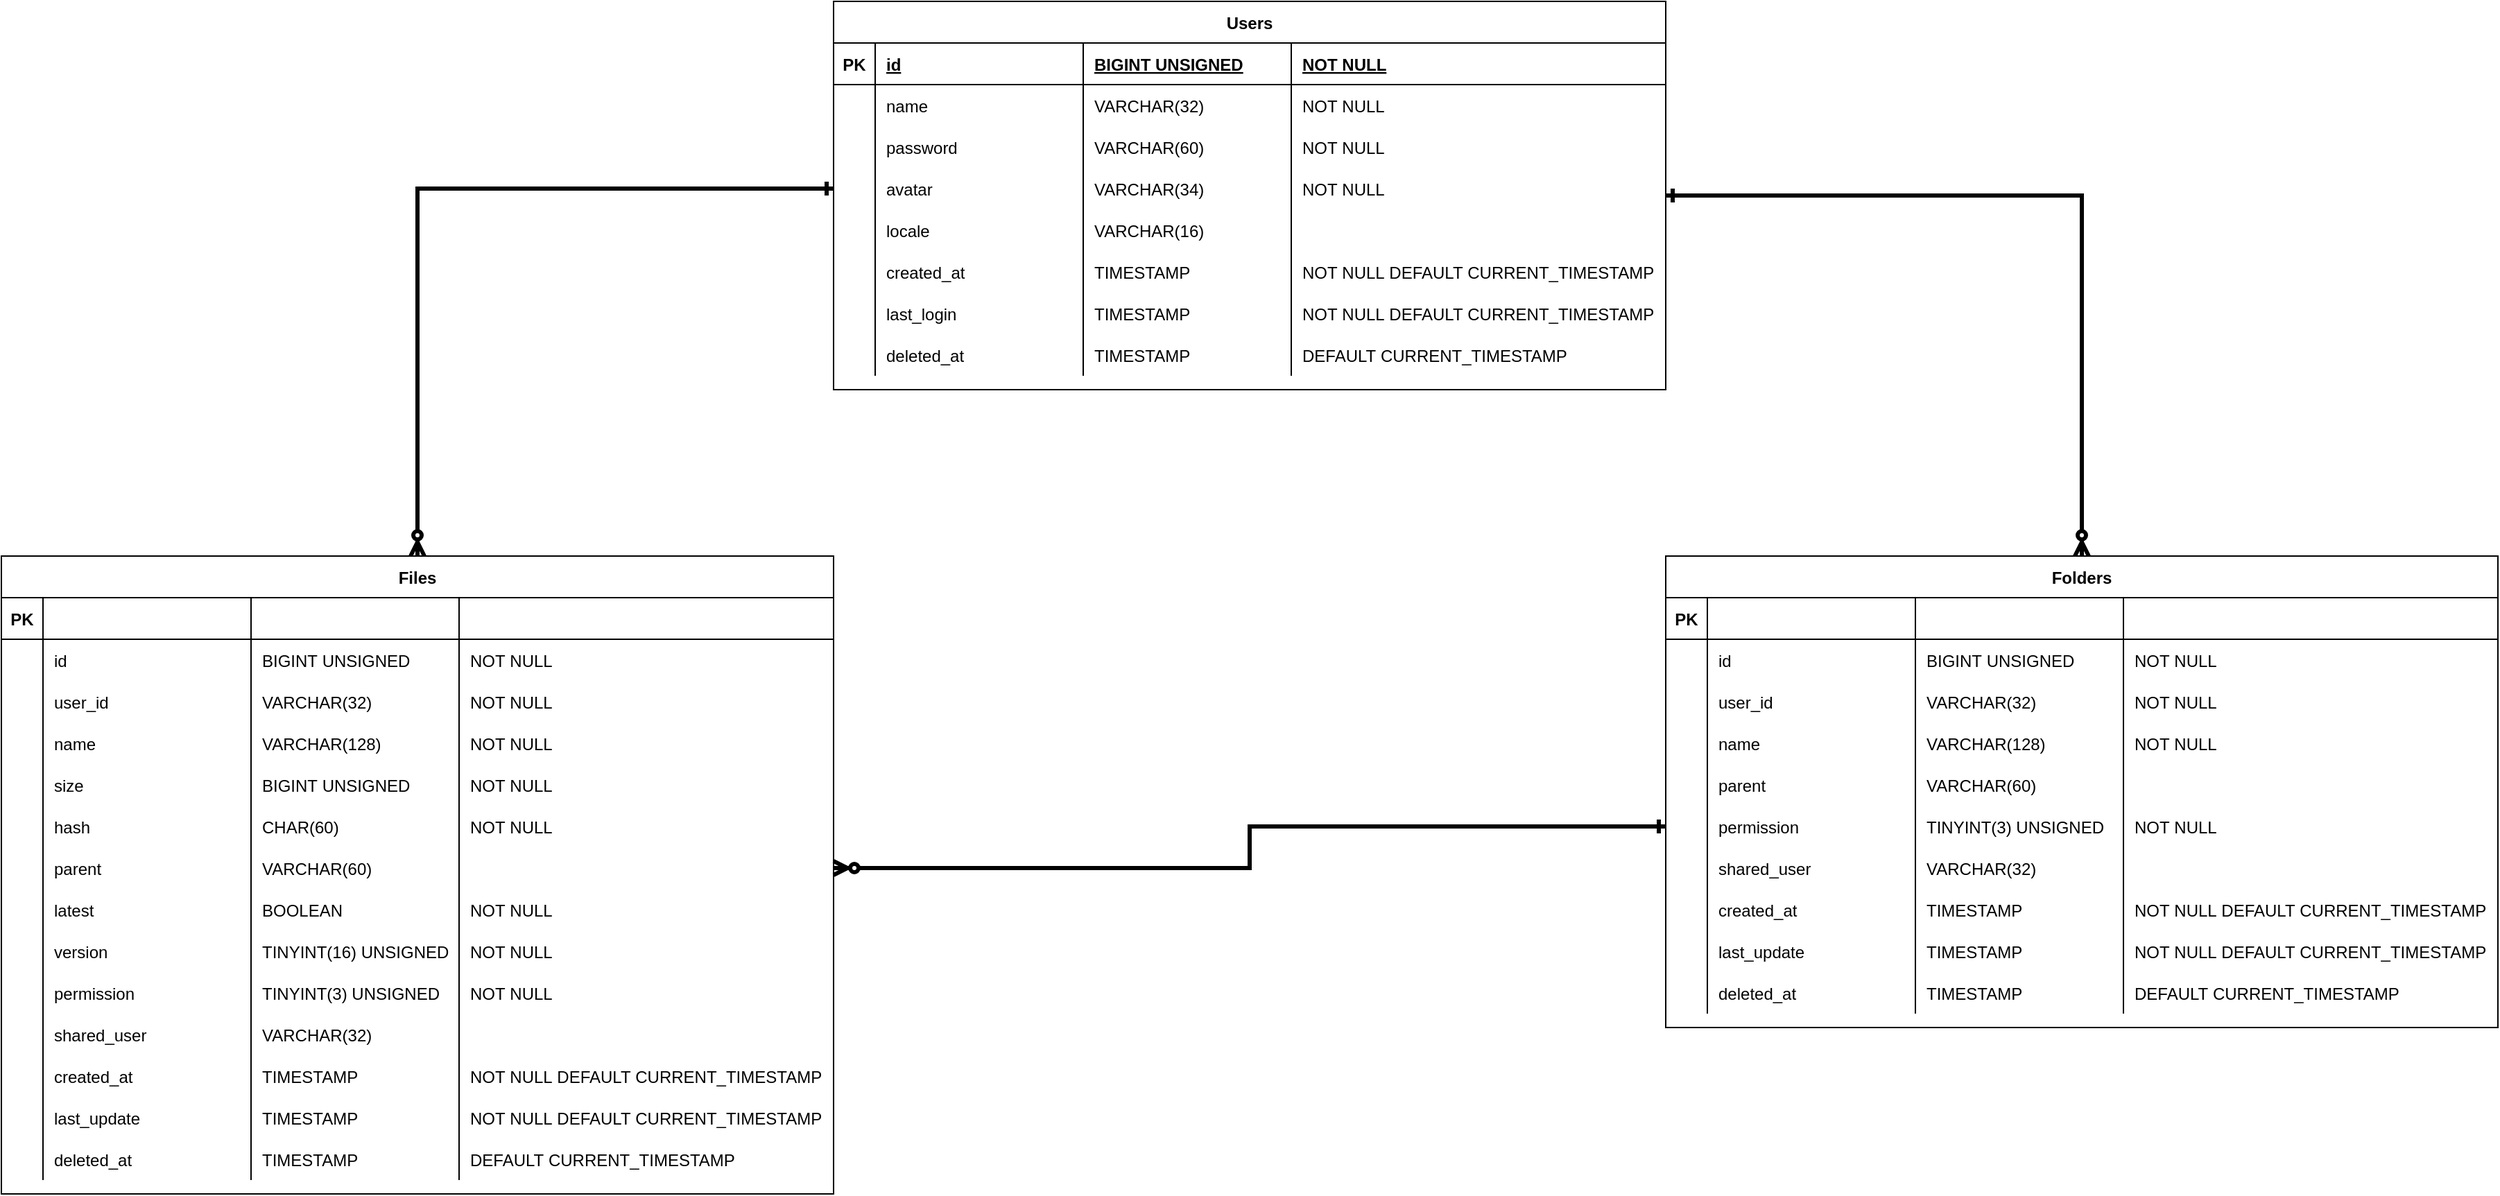 <mxfile version="13.6.5">
    <diagram id="AzdL6eUsGB3Z3KUZ4M4S" name="Page-1">
        <mxGraphModel dx="1118" dy="616" grid="1" gridSize="10" guides="1" tooltips="1" connect="1" arrows="1" fold="1" page="1" pageScale="1" pageWidth="827" pageHeight="1169" math="0" shadow="0">
            <root>
                <mxCell id="0"/>
                <mxCell id="1" parent="0"/>
                <mxCell id="KTphDEVA2wXVU4V09Sot-3" value="Users" style="shape=table;startSize=30;container=1;collapsible=1;childLayout=tableLayout;fixedRows=1;rowLines=0;fontStyle=1;align=center;resizeLast=1;" parent="1" vertex="1">
                    <mxGeometry x="680" y="77" width="600" height="280" as="geometry"/>
                </mxCell>
                <mxCell id="KTphDEVA2wXVU4V09Sot-4" value="" style="shape=partialRectangle;collapsible=0;dropTarget=0;pointerEvents=0;fillColor=none;top=0;left=0;bottom=1;right=0;points=[[0,0.5],[1,0.5]];portConstraint=eastwest;" parent="KTphDEVA2wXVU4V09Sot-3" vertex="1">
                    <mxGeometry y="30" width="600" height="30" as="geometry"/>
                </mxCell>
                <mxCell id="KTphDEVA2wXVU4V09Sot-5" value="PK" style="shape=partialRectangle;connectable=0;fillColor=none;top=0;left=0;bottom=0;right=0;fontStyle=1;overflow=hidden;" parent="KTphDEVA2wXVU4V09Sot-4" vertex="1">
                    <mxGeometry width="30" height="30" as="geometry"/>
                </mxCell>
                <mxCell id="KTphDEVA2wXVU4V09Sot-6" value="id" style="shape=partialRectangle;connectable=0;fillColor=none;top=0;left=0;bottom=0;right=0;align=left;spacingLeft=6;fontStyle=5;overflow=hidden;" parent="KTphDEVA2wXVU4V09Sot-4" vertex="1">
                    <mxGeometry x="30" width="150" height="30" as="geometry"/>
                </mxCell>
                <mxCell id="KTphDEVA2wXVU4V09Sot-43" value="BIGINT UNSIGNED" style="shape=partialRectangle;connectable=0;fillColor=none;top=0;left=0;bottom=0;right=0;align=left;spacingLeft=6;fontStyle=5;overflow=hidden;" parent="KTphDEVA2wXVU4V09Sot-4" vertex="1">
                    <mxGeometry x="180" width="150" height="30" as="geometry"/>
                </mxCell>
                <mxCell id="KTphDEVA2wXVU4V09Sot-60" value="NOT NULL" style="shape=partialRectangle;connectable=0;fillColor=none;top=0;left=0;bottom=0;right=0;align=left;spacingLeft=6;fontStyle=5;overflow=hidden;" parent="KTphDEVA2wXVU4V09Sot-4" vertex="1">
                    <mxGeometry x="330" width="270" height="30" as="geometry"/>
                </mxCell>
                <mxCell id="KTphDEVA2wXVU4V09Sot-7" value="" style="shape=partialRectangle;collapsible=0;dropTarget=0;pointerEvents=0;fillColor=none;top=0;left=0;bottom=0;right=0;points=[[0,0.5],[1,0.5]];portConstraint=eastwest;" parent="KTphDEVA2wXVU4V09Sot-3" vertex="1">
                    <mxGeometry y="60" width="600" height="30" as="geometry"/>
                </mxCell>
                <mxCell id="KTphDEVA2wXVU4V09Sot-8" value="" style="shape=partialRectangle;connectable=0;fillColor=none;top=0;left=0;bottom=0;right=0;editable=1;overflow=hidden;" parent="KTphDEVA2wXVU4V09Sot-7" vertex="1">
                    <mxGeometry width="30" height="30" as="geometry"/>
                </mxCell>
                <mxCell id="KTphDEVA2wXVU4V09Sot-9" value="name" style="shape=partialRectangle;connectable=0;fillColor=none;top=0;left=0;bottom=0;right=0;align=left;spacingLeft=6;overflow=hidden;" parent="KTphDEVA2wXVU4V09Sot-7" vertex="1">
                    <mxGeometry x="30" width="150" height="30" as="geometry"/>
                </mxCell>
                <mxCell id="KTphDEVA2wXVU4V09Sot-44" value="VARCHAR(32)" style="shape=partialRectangle;connectable=0;fillColor=none;top=0;left=0;bottom=0;right=0;align=left;spacingLeft=6;overflow=hidden;" parent="KTphDEVA2wXVU4V09Sot-7" vertex="1">
                    <mxGeometry x="180" width="150" height="30" as="geometry"/>
                </mxCell>
                <mxCell id="KTphDEVA2wXVU4V09Sot-61" value="NOT NULL" style="shape=partialRectangle;connectable=0;fillColor=none;top=0;left=0;bottom=0;right=0;align=left;spacingLeft=6;overflow=hidden;" parent="KTphDEVA2wXVU4V09Sot-7" vertex="1">
                    <mxGeometry x="330" width="270" height="30" as="geometry"/>
                </mxCell>
                <mxCell id="KTphDEVA2wXVU4V09Sot-10" value="" style="shape=partialRectangle;collapsible=0;dropTarget=0;pointerEvents=0;fillColor=none;top=0;left=0;bottom=0;right=0;points=[[0,0.5],[1,0.5]];portConstraint=eastwest;" parent="KTphDEVA2wXVU4V09Sot-3" vertex="1">
                    <mxGeometry y="90" width="600" height="30" as="geometry"/>
                </mxCell>
                <mxCell id="KTphDEVA2wXVU4V09Sot-11" value="" style="shape=partialRectangle;connectable=0;fillColor=none;top=0;left=0;bottom=0;right=0;editable=1;overflow=hidden;" parent="KTphDEVA2wXVU4V09Sot-10" vertex="1">
                    <mxGeometry width="30" height="30" as="geometry"/>
                </mxCell>
                <mxCell id="KTphDEVA2wXVU4V09Sot-12" value="password" style="shape=partialRectangle;connectable=0;fillColor=none;top=0;left=0;bottom=0;right=0;align=left;spacingLeft=6;overflow=hidden;" parent="KTphDEVA2wXVU4V09Sot-10" vertex="1">
                    <mxGeometry x="30" width="150" height="30" as="geometry"/>
                </mxCell>
                <mxCell id="KTphDEVA2wXVU4V09Sot-45" value="VARCHAR(60)" style="shape=partialRectangle;connectable=0;fillColor=none;top=0;left=0;bottom=0;right=0;align=left;spacingLeft=6;overflow=hidden;" parent="KTphDEVA2wXVU4V09Sot-10" vertex="1">
                    <mxGeometry x="180" width="150" height="30" as="geometry"/>
                </mxCell>
                <mxCell id="KTphDEVA2wXVU4V09Sot-62" value="NOT NULL" style="shape=partialRectangle;connectable=0;fillColor=none;top=0;left=0;bottom=0;right=0;align=left;spacingLeft=6;overflow=hidden;" parent="KTphDEVA2wXVU4V09Sot-10" vertex="1">
                    <mxGeometry x="330" width="270" height="30" as="geometry"/>
                </mxCell>
                <mxCell id="KTphDEVA2wXVU4V09Sot-13" value="" style="shape=partialRectangle;collapsible=0;dropTarget=0;pointerEvents=0;fillColor=none;top=0;left=0;bottom=0;right=0;points=[[0,0.5],[1,0.5]];portConstraint=eastwest;" parent="KTphDEVA2wXVU4V09Sot-3" vertex="1">
                    <mxGeometry y="120" width="600" height="30" as="geometry"/>
                </mxCell>
                <mxCell id="KTphDEVA2wXVU4V09Sot-14" value="" style="shape=partialRectangle;connectable=0;fillColor=none;top=0;left=0;bottom=0;right=0;editable=1;overflow=hidden;" parent="KTphDEVA2wXVU4V09Sot-13" vertex="1">
                    <mxGeometry width="30" height="30" as="geometry"/>
                </mxCell>
                <mxCell id="KTphDEVA2wXVU4V09Sot-15" value="avatar" style="shape=partialRectangle;connectable=0;fillColor=none;top=0;left=0;bottom=0;right=0;align=left;spacingLeft=6;overflow=hidden;" parent="KTphDEVA2wXVU4V09Sot-13" vertex="1">
                    <mxGeometry x="30" width="150" height="30" as="geometry"/>
                </mxCell>
                <mxCell id="KTphDEVA2wXVU4V09Sot-46" value="VARCHAR(34)" style="shape=partialRectangle;connectable=0;fillColor=none;top=0;left=0;bottom=0;right=0;align=left;spacingLeft=6;overflow=hidden;" parent="KTphDEVA2wXVU4V09Sot-13" vertex="1">
                    <mxGeometry x="180" width="150" height="30" as="geometry"/>
                </mxCell>
                <mxCell id="KTphDEVA2wXVU4V09Sot-63" value="NOT NULL" style="shape=partialRectangle;connectable=0;fillColor=none;top=0;left=0;bottom=0;right=0;align=left;spacingLeft=6;overflow=hidden;" parent="KTphDEVA2wXVU4V09Sot-13" vertex="1">
                    <mxGeometry x="330" width="270" height="30" as="geometry"/>
                </mxCell>
                <mxCell id="KTphDEVA2wXVU4V09Sot-40" style="shape=partialRectangle;collapsible=0;dropTarget=0;pointerEvents=0;fillColor=none;top=0;left=0;bottom=0;right=0;points=[[0,0.5],[1,0.5]];portConstraint=eastwest;" parent="KTphDEVA2wXVU4V09Sot-3" vertex="1">
                    <mxGeometry y="150" width="600" height="30" as="geometry"/>
                </mxCell>
                <mxCell id="KTphDEVA2wXVU4V09Sot-41" style="shape=partialRectangle;connectable=0;fillColor=none;top=0;left=0;bottom=0;right=0;editable=1;overflow=hidden;" parent="KTphDEVA2wXVU4V09Sot-40" vertex="1">
                    <mxGeometry width="30" height="30" as="geometry"/>
                </mxCell>
                <mxCell id="KTphDEVA2wXVU4V09Sot-42" value="locale" style="shape=partialRectangle;connectable=0;fillColor=none;top=0;left=0;bottom=0;right=0;align=left;spacingLeft=6;overflow=hidden;" parent="KTphDEVA2wXVU4V09Sot-40" vertex="1">
                    <mxGeometry x="30" width="150" height="30" as="geometry"/>
                </mxCell>
                <mxCell id="KTphDEVA2wXVU4V09Sot-47" value="VARCHAR(16)" style="shape=partialRectangle;connectable=0;fillColor=none;top=0;left=0;bottom=0;right=0;align=left;spacingLeft=6;overflow=hidden;" parent="KTphDEVA2wXVU4V09Sot-40" vertex="1">
                    <mxGeometry x="180" width="150" height="30" as="geometry"/>
                </mxCell>
                <mxCell id="KTphDEVA2wXVU4V09Sot-64" value="" style="shape=partialRectangle;connectable=0;fillColor=none;top=0;left=0;bottom=0;right=0;align=left;spacingLeft=6;overflow=hidden;" parent="KTphDEVA2wXVU4V09Sot-40" vertex="1">
                    <mxGeometry x="330" width="270" height="30" as="geometry"/>
                </mxCell>
                <mxCell id="KTphDEVA2wXVU4V09Sot-48" style="shape=partialRectangle;collapsible=0;dropTarget=0;pointerEvents=0;fillColor=none;top=0;left=0;bottom=0;right=0;points=[[0,0.5],[1,0.5]];portConstraint=eastwest;" parent="KTphDEVA2wXVU4V09Sot-3" vertex="1">
                    <mxGeometry y="180" width="600" height="30" as="geometry"/>
                </mxCell>
                <mxCell id="KTphDEVA2wXVU4V09Sot-49" style="shape=partialRectangle;connectable=0;fillColor=none;top=0;left=0;bottom=0;right=0;editable=1;overflow=hidden;" parent="KTphDEVA2wXVU4V09Sot-48" vertex="1">
                    <mxGeometry width="30" height="30" as="geometry"/>
                </mxCell>
                <mxCell id="KTphDEVA2wXVU4V09Sot-50" value="created_at" style="shape=partialRectangle;connectable=0;fillColor=none;top=0;left=0;bottom=0;right=0;align=left;spacingLeft=6;overflow=hidden;" parent="KTphDEVA2wXVU4V09Sot-48" vertex="1">
                    <mxGeometry x="30" width="150" height="30" as="geometry"/>
                </mxCell>
                <mxCell id="KTphDEVA2wXVU4V09Sot-51" value="TIMESTAMP" style="shape=partialRectangle;connectable=0;fillColor=none;top=0;left=0;bottom=0;right=0;align=left;spacingLeft=6;overflow=hidden;" parent="KTphDEVA2wXVU4V09Sot-48" vertex="1">
                    <mxGeometry x="180" width="150" height="30" as="geometry"/>
                </mxCell>
                <mxCell id="KTphDEVA2wXVU4V09Sot-65" value="NOT NULL DEFAULT CURRENT_TIMESTAMP" style="shape=partialRectangle;connectable=0;fillColor=none;top=0;left=0;bottom=0;right=0;align=left;spacingLeft=6;overflow=hidden;" parent="KTphDEVA2wXVU4V09Sot-48" vertex="1">
                    <mxGeometry x="330" width="270" height="30" as="geometry"/>
                </mxCell>
                <mxCell id="KTphDEVA2wXVU4V09Sot-52" style="shape=partialRectangle;collapsible=0;dropTarget=0;pointerEvents=0;fillColor=none;top=0;left=0;bottom=0;right=0;points=[[0,0.5],[1,0.5]];portConstraint=eastwest;" parent="KTphDEVA2wXVU4V09Sot-3" vertex="1">
                    <mxGeometry y="210" width="600" height="30" as="geometry"/>
                </mxCell>
                <mxCell id="KTphDEVA2wXVU4V09Sot-53" style="shape=partialRectangle;connectable=0;fillColor=none;top=0;left=0;bottom=0;right=0;editable=1;overflow=hidden;" parent="KTphDEVA2wXVU4V09Sot-52" vertex="1">
                    <mxGeometry width="30" height="30" as="geometry"/>
                </mxCell>
                <mxCell id="KTphDEVA2wXVU4V09Sot-54" value="last_login" style="shape=partialRectangle;connectable=0;fillColor=none;top=0;left=0;bottom=0;right=0;align=left;spacingLeft=6;overflow=hidden;" parent="KTphDEVA2wXVU4V09Sot-52" vertex="1">
                    <mxGeometry x="30" width="150" height="30" as="geometry"/>
                </mxCell>
                <mxCell id="KTphDEVA2wXVU4V09Sot-55" value="TIMESTAMP" style="shape=partialRectangle;connectable=0;fillColor=none;top=0;left=0;bottom=0;right=0;align=left;spacingLeft=6;overflow=hidden;" parent="KTphDEVA2wXVU4V09Sot-52" vertex="1">
                    <mxGeometry x="180" width="150" height="30" as="geometry"/>
                </mxCell>
                <mxCell id="KTphDEVA2wXVU4V09Sot-66" value="NOT NULL DEFAULT CURRENT_TIMESTAMP" style="shape=partialRectangle;connectable=0;fillColor=none;top=0;left=0;bottom=0;right=0;align=left;spacingLeft=6;overflow=hidden;" parent="KTphDEVA2wXVU4V09Sot-52" vertex="1">
                    <mxGeometry x="330" width="270" height="30" as="geometry"/>
                </mxCell>
                <mxCell id="KTphDEVA2wXVU4V09Sot-56" style="shape=partialRectangle;collapsible=0;dropTarget=0;pointerEvents=0;fillColor=none;top=0;left=0;bottom=0;right=0;points=[[0,0.5],[1,0.5]];portConstraint=eastwest;" parent="KTphDEVA2wXVU4V09Sot-3" vertex="1">
                    <mxGeometry y="240" width="600" height="30" as="geometry"/>
                </mxCell>
                <mxCell id="KTphDEVA2wXVU4V09Sot-57" style="shape=partialRectangle;connectable=0;fillColor=none;top=0;left=0;bottom=0;right=0;editable=1;overflow=hidden;" parent="KTphDEVA2wXVU4V09Sot-56" vertex="1">
                    <mxGeometry width="30" height="30" as="geometry"/>
                </mxCell>
                <mxCell id="KTphDEVA2wXVU4V09Sot-58" value="deleted_at" style="shape=partialRectangle;connectable=0;fillColor=none;top=0;left=0;bottom=0;right=0;align=left;spacingLeft=6;overflow=hidden;" parent="KTphDEVA2wXVU4V09Sot-56" vertex="1">
                    <mxGeometry x="30" width="150" height="30" as="geometry"/>
                </mxCell>
                <mxCell id="KTphDEVA2wXVU4V09Sot-59" value="TIMESTAMP" style="shape=partialRectangle;connectable=0;fillColor=none;top=0;left=0;bottom=0;right=0;align=left;spacingLeft=6;overflow=hidden;" parent="KTphDEVA2wXVU4V09Sot-56" vertex="1">
                    <mxGeometry x="180" width="150" height="30" as="geometry"/>
                </mxCell>
                <mxCell id="KTphDEVA2wXVU4V09Sot-67" value="DEFAULT CURRENT_TIMESTAMP" style="shape=partialRectangle;connectable=0;fillColor=none;top=0;left=0;bottom=0;right=0;align=left;spacingLeft=6;overflow=hidden;" parent="KTphDEVA2wXVU4V09Sot-56" vertex="1">
                    <mxGeometry x="330" width="270" height="30" as="geometry"/>
                </mxCell>
                <mxCell id="KTphDEVA2wXVU4V09Sot-68" value="Files" style="shape=table;startSize=30;container=1;collapsible=1;childLayout=tableLayout;fixedRows=1;rowLines=0;fontStyle=1;align=center;resizeLast=1;" parent="1" vertex="1">
                    <mxGeometry x="80" y="477" width="600" height="460" as="geometry"/>
                </mxCell>
                <mxCell id="KTphDEVA2wXVU4V09Sot-69" value="" style="shape=partialRectangle;collapsible=0;dropTarget=0;pointerEvents=0;fillColor=none;top=0;left=0;bottom=1;right=0;points=[[0,0.5],[1,0.5]];portConstraint=eastwest;" parent="KTphDEVA2wXVU4V09Sot-68" vertex="1">
                    <mxGeometry y="30" width="600" height="30" as="geometry"/>
                </mxCell>
                <mxCell id="KTphDEVA2wXVU4V09Sot-70" value="PK" style="shape=partialRectangle;connectable=0;fillColor=none;top=0;left=0;bottom=0;right=0;fontStyle=1;overflow=hidden;" parent="KTphDEVA2wXVU4V09Sot-69" vertex="1">
                    <mxGeometry width="30" height="30" as="geometry"/>
                </mxCell>
                <mxCell id="KTphDEVA2wXVU4V09Sot-71" value="" style="shape=partialRectangle;connectable=0;fillColor=none;top=0;left=0;bottom=0;right=0;align=left;spacingLeft=6;fontStyle=5;overflow=hidden;" parent="KTphDEVA2wXVU4V09Sot-69" vertex="1">
                    <mxGeometry x="30" width="150" height="30" as="geometry"/>
                </mxCell>
                <mxCell id="KTphDEVA2wXVU4V09Sot-81" style="shape=partialRectangle;connectable=0;fillColor=none;top=0;left=0;bottom=0;right=0;align=left;spacingLeft=6;fontStyle=5;overflow=hidden;" parent="KTphDEVA2wXVU4V09Sot-69" vertex="1">
                    <mxGeometry x="180" width="150" height="30" as="geometry"/>
                </mxCell>
                <mxCell id="KTphDEVA2wXVU4V09Sot-85" style="shape=partialRectangle;connectable=0;fillColor=none;top=0;left=0;bottom=0;right=0;align=left;spacingLeft=6;fontStyle=5;overflow=hidden;" parent="KTphDEVA2wXVU4V09Sot-69" vertex="1">
                    <mxGeometry x="330" width="270" height="30" as="geometry"/>
                </mxCell>
                <mxCell id="KTphDEVA2wXVU4V09Sot-72" value="" style="shape=partialRectangle;collapsible=0;dropTarget=0;pointerEvents=0;fillColor=none;top=0;left=0;bottom=0;right=0;points=[[0,0.5],[1,0.5]];portConstraint=eastwest;" parent="KTphDEVA2wXVU4V09Sot-68" vertex="1">
                    <mxGeometry y="60" width="600" height="30" as="geometry"/>
                </mxCell>
                <mxCell id="KTphDEVA2wXVU4V09Sot-73" value="" style="shape=partialRectangle;connectable=0;fillColor=none;top=0;left=0;bottom=0;right=0;editable=1;overflow=hidden;" parent="KTphDEVA2wXVU4V09Sot-72" vertex="1">
                    <mxGeometry width="30" height="30" as="geometry"/>
                </mxCell>
                <mxCell id="KTphDEVA2wXVU4V09Sot-74" value="id" style="shape=partialRectangle;connectable=0;fillColor=none;top=0;left=0;bottom=0;right=0;align=left;spacingLeft=6;overflow=hidden;" parent="KTphDEVA2wXVU4V09Sot-72" vertex="1">
                    <mxGeometry x="30" width="150" height="30" as="geometry"/>
                </mxCell>
                <mxCell id="KTphDEVA2wXVU4V09Sot-82" value="BIGINT UNSIGNED" style="shape=partialRectangle;connectable=0;fillColor=none;top=0;left=0;bottom=0;right=0;align=left;spacingLeft=6;overflow=hidden;" parent="KTphDEVA2wXVU4V09Sot-72" vertex="1">
                    <mxGeometry x="180" width="150" height="30" as="geometry"/>
                </mxCell>
                <mxCell id="KTphDEVA2wXVU4V09Sot-86" value="NOT NULL" style="shape=partialRectangle;connectable=0;fillColor=none;top=0;left=0;bottom=0;right=0;align=left;spacingLeft=6;overflow=hidden;" parent="KTphDEVA2wXVU4V09Sot-72" vertex="1">
                    <mxGeometry x="330" width="270" height="30" as="geometry"/>
                </mxCell>
                <mxCell id="KTphDEVA2wXVU4V09Sot-75" value="" style="shape=partialRectangle;collapsible=0;dropTarget=0;pointerEvents=0;fillColor=none;top=0;left=0;bottom=0;right=0;points=[[0,0.5],[1,0.5]];portConstraint=eastwest;" parent="KTphDEVA2wXVU4V09Sot-68" vertex="1">
                    <mxGeometry y="90" width="600" height="30" as="geometry"/>
                </mxCell>
                <mxCell id="KTphDEVA2wXVU4V09Sot-76" value="" style="shape=partialRectangle;connectable=0;fillColor=none;top=0;left=0;bottom=0;right=0;editable=1;overflow=hidden;" parent="KTphDEVA2wXVU4V09Sot-75" vertex="1">
                    <mxGeometry width="30" height="30" as="geometry"/>
                </mxCell>
                <mxCell id="KTphDEVA2wXVU4V09Sot-77" value="user_id" style="shape=partialRectangle;connectable=0;fillColor=none;top=0;left=0;bottom=0;right=0;align=left;spacingLeft=6;overflow=hidden;" parent="KTphDEVA2wXVU4V09Sot-75" vertex="1">
                    <mxGeometry x="30" width="150" height="30" as="geometry"/>
                </mxCell>
                <mxCell id="KTphDEVA2wXVU4V09Sot-83" value="VARCHAR(32)" style="shape=partialRectangle;connectable=0;fillColor=none;top=0;left=0;bottom=0;right=0;align=left;spacingLeft=6;overflow=hidden;" parent="KTphDEVA2wXVU4V09Sot-75" vertex="1">
                    <mxGeometry x="180" width="150" height="30" as="geometry"/>
                </mxCell>
                <mxCell id="KTphDEVA2wXVU4V09Sot-87" value="NOT NULL" style="shape=partialRectangle;connectable=0;fillColor=none;top=0;left=0;bottom=0;right=0;align=left;spacingLeft=6;overflow=hidden;" parent="KTphDEVA2wXVU4V09Sot-75" vertex="1">
                    <mxGeometry x="330" width="270" height="30" as="geometry"/>
                </mxCell>
                <mxCell id="KTphDEVA2wXVU4V09Sot-78" value="" style="shape=partialRectangle;collapsible=0;dropTarget=0;pointerEvents=0;fillColor=none;top=0;left=0;bottom=0;right=0;points=[[0,0.5],[1,0.5]];portConstraint=eastwest;" parent="KTphDEVA2wXVU4V09Sot-68" vertex="1">
                    <mxGeometry y="120" width="600" height="30" as="geometry"/>
                </mxCell>
                <mxCell id="KTphDEVA2wXVU4V09Sot-79" value="" style="shape=partialRectangle;connectable=0;fillColor=none;top=0;left=0;bottom=0;right=0;editable=1;overflow=hidden;" parent="KTphDEVA2wXVU4V09Sot-78" vertex="1">
                    <mxGeometry width="30" height="30" as="geometry"/>
                </mxCell>
                <mxCell id="KTphDEVA2wXVU4V09Sot-80" value="name" style="shape=partialRectangle;connectable=0;fillColor=none;top=0;left=0;bottom=0;right=0;align=left;spacingLeft=6;overflow=hidden;" parent="KTphDEVA2wXVU4V09Sot-78" vertex="1">
                    <mxGeometry x="30" width="150" height="30" as="geometry"/>
                </mxCell>
                <mxCell id="KTphDEVA2wXVU4V09Sot-84" value="VARCHAR(128)" style="shape=partialRectangle;connectable=0;fillColor=none;top=0;left=0;bottom=0;right=0;align=left;spacingLeft=6;overflow=hidden;" parent="KTphDEVA2wXVU4V09Sot-78" vertex="1">
                    <mxGeometry x="180" width="150" height="30" as="geometry"/>
                </mxCell>
                <mxCell id="KTphDEVA2wXVU4V09Sot-88" value="NOT NULL" style="shape=partialRectangle;connectable=0;fillColor=none;top=0;left=0;bottom=0;right=0;align=left;spacingLeft=6;overflow=hidden;" parent="KTphDEVA2wXVU4V09Sot-78" vertex="1">
                    <mxGeometry x="330" width="270" height="30" as="geometry"/>
                </mxCell>
                <mxCell id="KTphDEVA2wXVU4V09Sot-99" style="shape=partialRectangle;collapsible=0;dropTarget=0;pointerEvents=0;fillColor=none;top=0;left=0;bottom=0;right=0;points=[[0,0.5],[1,0.5]];portConstraint=eastwest;" parent="KTphDEVA2wXVU4V09Sot-68" vertex="1">
                    <mxGeometry y="150" width="600" height="30" as="geometry"/>
                </mxCell>
                <mxCell id="KTphDEVA2wXVU4V09Sot-100" style="shape=partialRectangle;connectable=0;fillColor=none;top=0;left=0;bottom=0;right=0;editable=1;overflow=hidden;" parent="KTphDEVA2wXVU4V09Sot-99" vertex="1">
                    <mxGeometry width="30" height="30" as="geometry"/>
                </mxCell>
                <mxCell id="KTphDEVA2wXVU4V09Sot-101" value="size" style="shape=partialRectangle;connectable=0;fillColor=none;top=0;left=0;bottom=0;right=0;align=left;spacingLeft=6;overflow=hidden;" parent="KTphDEVA2wXVU4V09Sot-99" vertex="1">
                    <mxGeometry x="30" width="150" height="30" as="geometry"/>
                </mxCell>
                <mxCell id="KTphDEVA2wXVU4V09Sot-102" value="BIGINT UNSIGNED" style="shape=partialRectangle;connectable=0;fillColor=none;top=0;left=0;bottom=0;right=0;align=left;spacingLeft=6;overflow=hidden;" parent="KTphDEVA2wXVU4V09Sot-99" vertex="1">
                    <mxGeometry x="180" width="150" height="30" as="geometry"/>
                </mxCell>
                <mxCell id="KTphDEVA2wXVU4V09Sot-103" value="NOT NULL" style="shape=partialRectangle;connectable=0;fillColor=none;top=0;left=0;bottom=0;right=0;align=left;spacingLeft=6;overflow=hidden;" parent="KTphDEVA2wXVU4V09Sot-99" vertex="1">
                    <mxGeometry x="330" width="270" height="30" as="geometry"/>
                </mxCell>
                <mxCell id="KTphDEVA2wXVU4V09Sot-94" style="shape=partialRectangle;collapsible=0;dropTarget=0;pointerEvents=0;fillColor=none;top=0;left=0;bottom=0;right=0;points=[[0,0.5],[1,0.5]];portConstraint=eastwest;" parent="KTphDEVA2wXVU4V09Sot-68" vertex="1">
                    <mxGeometry y="180" width="600" height="30" as="geometry"/>
                </mxCell>
                <mxCell id="KTphDEVA2wXVU4V09Sot-95" style="shape=partialRectangle;connectable=0;fillColor=none;top=0;left=0;bottom=0;right=0;editable=1;overflow=hidden;" parent="KTphDEVA2wXVU4V09Sot-94" vertex="1">
                    <mxGeometry width="30" height="30" as="geometry"/>
                </mxCell>
                <mxCell id="KTphDEVA2wXVU4V09Sot-96" value="hash" style="shape=partialRectangle;connectable=0;fillColor=none;top=0;left=0;bottom=0;right=0;align=left;spacingLeft=6;overflow=hidden;" parent="KTphDEVA2wXVU4V09Sot-94" vertex="1">
                    <mxGeometry x="30" width="150" height="30" as="geometry"/>
                </mxCell>
                <mxCell id="KTphDEVA2wXVU4V09Sot-97" value="CHAR(60)" style="shape=partialRectangle;connectable=0;fillColor=none;top=0;left=0;bottom=0;right=0;align=left;spacingLeft=6;overflow=hidden;" parent="KTphDEVA2wXVU4V09Sot-94" vertex="1">
                    <mxGeometry x="180" width="150" height="30" as="geometry"/>
                </mxCell>
                <mxCell id="KTphDEVA2wXVU4V09Sot-98" value="NOT NULL" style="shape=partialRectangle;connectable=0;fillColor=none;top=0;left=0;bottom=0;right=0;align=left;spacingLeft=6;overflow=hidden;" parent="KTphDEVA2wXVU4V09Sot-94" vertex="1">
                    <mxGeometry x="330" width="270" height="30" as="geometry"/>
                </mxCell>
                <mxCell id="KTphDEVA2wXVU4V09Sot-89" style="shape=partialRectangle;collapsible=0;dropTarget=0;pointerEvents=0;fillColor=none;top=0;left=0;bottom=0;right=0;points=[[0,0.5],[1,0.5]];portConstraint=eastwest;" parent="KTphDEVA2wXVU4V09Sot-68" vertex="1">
                    <mxGeometry y="210" width="600" height="30" as="geometry"/>
                </mxCell>
                <mxCell id="KTphDEVA2wXVU4V09Sot-90" value="&#10;&#10;&lt;div style=&quot;color: rgb(212, 212, 212); background-color: rgb(30, 30, 30); font-family: &amp;quot;consolas&amp;quot;, &amp;quot;courier new&amp;quot;, monospace; font-weight: normal; font-size: 14px; line-height: 19px;&quot;&gt;&lt;div&gt;&lt;span style=&quot;color: #569cd6&quot;&gt;NOT&lt;/span&gt;&lt;span style=&quot;color: #d4d4d4&quot;&gt;&amp;nbsp;&lt;/span&gt;&lt;span style=&quot;color: #569cd6&quot;&gt;NULL&lt;/span&gt;&lt;/div&gt;&lt;/div&gt;&#10;&#10;" style="shape=partialRectangle;connectable=0;fillColor=none;top=0;left=0;bottom=0;right=0;editable=1;overflow=hidden;" parent="KTphDEVA2wXVU4V09Sot-89" vertex="1">
                    <mxGeometry width="30" height="30" as="geometry"/>
                </mxCell>
                <mxCell id="KTphDEVA2wXVU4V09Sot-91" value="parent" style="shape=partialRectangle;connectable=0;fillColor=none;top=0;left=0;bottom=0;right=0;align=left;spacingLeft=6;overflow=hidden;" parent="KTphDEVA2wXVU4V09Sot-89" vertex="1">
                    <mxGeometry x="30" width="150" height="30" as="geometry"/>
                </mxCell>
                <mxCell id="KTphDEVA2wXVU4V09Sot-92" value="VARCHAR(60)" style="shape=partialRectangle;connectable=0;fillColor=none;top=0;left=0;bottom=0;right=0;align=left;spacingLeft=6;overflow=hidden;" parent="KTphDEVA2wXVU4V09Sot-89" vertex="1">
                    <mxGeometry x="180" width="150" height="30" as="geometry"/>
                </mxCell>
                <mxCell id="KTphDEVA2wXVU4V09Sot-93" value="" style="shape=partialRectangle;connectable=0;fillColor=none;top=0;left=0;bottom=0;right=0;align=left;spacingLeft=6;overflow=hidden;" parent="KTphDEVA2wXVU4V09Sot-89" vertex="1">
                    <mxGeometry x="330" width="270" height="30" as="geometry"/>
                </mxCell>
                <mxCell id="KTphDEVA2wXVU4V09Sot-134" style="shape=partialRectangle;collapsible=0;dropTarget=0;pointerEvents=0;fillColor=none;top=0;left=0;bottom=0;right=0;points=[[0,0.5],[1,0.5]];portConstraint=eastwest;" parent="KTphDEVA2wXVU4V09Sot-68" vertex="1">
                    <mxGeometry y="240" width="600" height="30" as="geometry"/>
                </mxCell>
                <mxCell id="KTphDEVA2wXVU4V09Sot-135" style="shape=partialRectangle;connectable=0;fillColor=none;top=0;left=0;bottom=0;right=0;editable=1;overflow=hidden;" parent="KTphDEVA2wXVU4V09Sot-134" vertex="1">
                    <mxGeometry width="30" height="30" as="geometry"/>
                </mxCell>
                <mxCell id="KTphDEVA2wXVU4V09Sot-136" value="latest" style="shape=partialRectangle;connectable=0;fillColor=none;top=0;left=0;bottom=0;right=0;align=left;spacingLeft=6;overflow=hidden;" parent="KTphDEVA2wXVU4V09Sot-134" vertex="1">
                    <mxGeometry x="30" width="150" height="30" as="geometry"/>
                </mxCell>
                <mxCell id="KTphDEVA2wXVU4V09Sot-137" value="BOOLEAN" style="shape=partialRectangle;connectable=0;fillColor=none;top=0;left=0;bottom=0;right=0;align=left;spacingLeft=6;overflow=hidden;" parent="KTphDEVA2wXVU4V09Sot-134" vertex="1">
                    <mxGeometry x="180" width="150" height="30" as="geometry"/>
                </mxCell>
                <mxCell id="KTphDEVA2wXVU4V09Sot-138" value="NOT NULL" style="shape=partialRectangle;connectable=0;fillColor=none;top=0;left=0;bottom=0;right=0;align=left;spacingLeft=6;overflow=hidden;" parent="KTphDEVA2wXVU4V09Sot-134" vertex="1">
                    <mxGeometry x="330" width="270" height="30" as="geometry"/>
                </mxCell>
                <mxCell id="KTphDEVA2wXVU4V09Sot-129" style="shape=partialRectangle;collapsible=0;dropTarget=0;pointerEvents=0;fillColor=none;top=0;left=0;bottom=0;right=0;points=[[0,0.5],[1,0.5]];portConstraint=eastwest;" parent="KTphDEVA2wXVU4V09Sot-68" vertex="1">
                    <mxGeometry y="270" width="600" height="30" as="geometry"/>
                </mxCell>
                <mxCell id="KTphDEVA2wXVU4V09Sot-130" value="&#10;&#10;&lt;div style=&quot;color: rgb(212, 212, 212); background-color: rgb(30, 30, 30); font-family: &amp;quot;consolas&amp;quot;, &amp;quot;courier new&amp;quot;, monospace; font-weight: normal; font-size: 14px; line-height: 19px;&quot;&gt;&lt;div&gt;&lt;span style=&quot;color: #569cd6&quot;&gt;NOT&lt;/span&gt;&lt;span style=&quot;color: #d4d4d4&quot;&gt;&amp;nbsp;&lt;/span&gt;&lt;span style=&quot;color: #569cd6&quot;&gt;NULL&lt;/span&gt;&lt;/div&gt;&lt;/div&gt;&#10;&#10;" style="shape=partialRectangle;connectable=0;fillColor=none;top=0;left=0;bottom=0;right=0;editable=1;overflow=hidden;" parent="KTphDEVA2wXVU4V09Sot-129" vertex="1">
                    <mxGeometry width="30" height="30" as="geometry"/>
                </mxCell>
                <mxCell id="KTphDEVA2wXVU4V09Sot-131" value="version" style="shape=partialRectangle;connectable=0;fillColor=none;top=0;left=0;bottom=0;right=0;align=left;spacingLeft=6;overflow=hidden;" parent="KTphDEVA2wXVU4V09Sot-129" vertex="1">
                    <mxGeometry x="30" width="150" height="30" as="geometry"/>
                </mxCell>
                <mxCell id="KTphDEVA2wXVU4V09Sot-132" value="TINYINT(16) UNSIGNED" style="shape=partialRectangle;connectable=0;fillColor=none;top=0;left=0;bottom=0;right=0;align=left;spacingLeft=6;overflow=hidden;" parent="KTphDEVA2wXVU4V09Sot-129" vertex="1">
                    <mxGeometry x="180" width="150" height="30" as="geometry"/>
                </mxCell>
                <mxCell id="KTphDEVA2wXVU4V09Sot-133" value="NOT NULL" style="shape=partialRectangle;connectable=0;fillColor=none;top=0;left=0;bottom=0;right=0;align=left;spacingLeft=6;overflow=hidden;" parent="KTphDEVA2wXVU4V09Sot-129" vertex="1">
                    <mxGeometry x="330" width="270" height="30" as="geometry"/>
                </mxCell>
                <mxCell id="KTphDEVA2wXVU4V09Sot-124" style="shape=partialRectangle;collapsible=0;dropTarget=0;pointerEvents=0;fillColor=none;top=0;left=0;bottom=0;right=0;points=[[0,0.5],[1,0.5]];portConstraint=eastwest;" parent="KTphDEVA2wXVU4V09Sot-68" vertex="1">
                    <mxGeometry y="300" width="600" height="30" as="geometry"/>
                </mxCell>
                <mxCell id="KTphDEVA2wXVU4V09Sot-125" style="shape=partialRectangle;connectable=0;fillColor=none;top=0;left=0;bottom=0;right=0;editable=1;overflow=hidden;" parent="KTphDEVA2wXVU4V09Sot-124" vertex="1">
                    <mxGeometry width="30" height="30" as="geometry"/>
                </mxCell>
                <mxCell id="KTphDEVA2wXVU4V09Sot-126" value="permission" style="shape=partialRectangle;connectable=0;fillColor=none;top=0;left=0;bottom=0;right=0;align=left;spacingLeft=6;overflow=hidden;" parent="KTphDEVA2wXVU4V09Sot-124" vertex="1">
                    <mxGeometry x="30" width="150" height="30" as="geometry"/>
                </mxCell>
                <mxCell id="KTphDEVA2wXVU4V09Sot-127" value="TINYINT(3) UNSIGNED" style="shape=partialRectangle;connectable=0;fillColor=none;top=0;left=0;bottom=0;right=0;align=left;spacingLeft=6;overflow=hidden;" parent="KTphDEVA2wXVU4V09Sot-124" vertex="1">
                    <mxGeometry x="180" width="150" height="30" as="geometry"/>
                </mxCell>
                <mxCell id="KTphDEVA2wXVU4V09Sot-128" value="NOT NULL" style="shape=partialRectangle;connectable=0;fillColor=none;top=0;left=0;bottom=0;right=0;align=left;spacingLeft=6;overflow=hidden;" parent="KTphDEVA2wXVU4V09Sot-124" vertex="1">
                    <mxGeometry x="330" width="270" height="30" as="geometry"/>
                </mxCell>
                <mxCell id="KTphDEVA2wXVU4V09Sot-119" style="shape=partialRectangle;collapsible=0;dropTarget=0;pointerEvents=0;fillColor=none;top=0;left=0;bottom=0;right=0;points=[[0,0.5],[1,0.5]];portConstraint=eastwest;" parent="KTphDEVA2wXVU4V09Sot-68" vertex="1">
                    <mxGeometry y="330" width="600" height="30" as="geometry"/>
                </mxCell>
                <mxCell id="KTphDEVA2wXVU4V09Sot-120" style="shape=partialRectangle;connectable=0;fillColor=none;top=0;left=0;bottom=0;right=0;editable=1;overflow=hidden;" parent="KTphDEVA2wXVU4V09Sot-119" vertex="1">
                    <mxGeometry width="30" height="30" as="geometry"/>
                </mxCell>
                <mxCell id="KTphDEVA2wXVU4V09Sot-121" value="shared_user" style="shape=partialRectangle;connectable=0;fillColor=none;top=0;left=0;bottom=0;right=0;align=left;spacingLeft=6;overflow=hidden;" parent="KTphDEVA2wXVU4V09Sot-119" vertex="1">
                    <mxGeometry x="30" width="150" height="30" as="geometry"/>
                </mxCell>
                <mxCell id="KTphDEVA2wXVU4V09Sot-122" value="VARCHAR(32)" style="shape=partialRectangle;connectable=0;fillColor=none;top=0;left=0;bottom=0;right=0;align=left;spacingLeft=6;overflow=hidden;" parent="KTphDEVA2wXVU4V09Sot-119" vertex="1">
                    <mxGeometry x="180" width="150" height="30" as="geometry"/>
                </mxCell>
                <mxCell id="KTphDEVA2wXVU4V09Sot-123" style="shape=partialRectangle;connectable=0;fillColor=none;top=0;left=0;bottom=0;right=0;align=left;spacingLeft=6;overflow=hidden;" parent="KTphDEVA2wXVU4V09Sot-119" vertex="1">
                    <mxGeometry x="330" width="270" height="30" as="geometry"/>
                </mxCell>
                <mxCell id="KTphDEVA2wXVU4V09Sot-114" style="shape=partialRectangle;collapsible=0;dropTarget=0;pointerEvents=0;fillColor=none;top=0;left=0;bottom=0;right=0;points=[[0,0.5],[1,0.5]];portConstraint=eastwest;" parent="KTphDEVA2wXVU4V09Sot-68" vertex="1">
                    <mxGeometry y="360" width="600" height="30" as="geometry"/>
                </mxCell>
                <mxCell id="KTphDEVA2wXVU4V09Sot-115" style="shape=partialRectangle;connectable=0;fillColor=none;top=0;left=0;bottom=0;right=0;editable=1;overflow=hidden;" parent="KTphDEVA2wXVU4V09Sot-114" vertex="1">
                    <mxGeometry width="30" height="30" as="geometry"/>
                </mxCell>
                <mxCell id="KTphDEVA2wXVU4V09Sot-116" value="created_at" style="shape=partialRectangle;connectable=0;fillColor=none;top=0;left=0;bottom=0;right=0;align=left;spacingLeft=6;overflow=hidden;" parent="KTphDEVA2wXVU4V09Sot-114" vertex="1">
                    <mxGeometry x="30" width="150" height="30" as="geometry"/>
                </mxCell>
                <mxCell id="KTphDEVA2wXVU4V09Sot-117" value="TIMESTAMP" style="shape=partialRectangle;connectable=0;fillColor=none;top=0;left=0;bottom=0;right=0;align=left;spacingLeft=6;overflow=hidden;" parent="KTphDEVA2wXVU4V09Sot-114" vertex="1">
                    <mxGeometry x="180" width="150" height="30" as="geometry"/>
                </mxCell>
                <mxCell id="KTphDEVA2wXVU4V09Sot-118" value="NOT NULL DEFAULT CURRENT_TIMESTAMP" style="shape=partialRectangle;connectable=0;fillColor=none;top=0;left=0;bottom=0;right=0;align=left;spacingLeft=6;overflow=hidden;" parent="KTphDEVA2wXVU4V09Sot-114" vertex="1">
                    <mxGeometry x="330" width="270" height="30" as="geometry"/>
                </mxCell>
                <mxCell id="KTphDEVA2wXVU4V09Sot-109" style="shape=partialRectangle;collapsible=0;dropTarget=0;pointerEvents=0;fillColor=none;top=0;left=0;bottom=0;right=0;points=[[0,0.5],[1,0.5]];portConstraint=eastwest;" parent="KTphDEVA2wXVU4V09Sot-68" vertex="1">
                    <mxGeometry y="390" width="600" height="30" as="geometry"/>
                </mxCell>
                <mxCell id="KTphDEVA2wXVU4V09Sot-110" style="shape=partialRectangle;connectable=0;fillColor=none;top=0;left=0;bottom=0;right=0;editable=1;overflow=hidden;" parent="KTphDEVA2wXVU4V09Sot-109" vertex="1">
                    <mxGeometry width="30" height="30" as="geometry"/>
                </mxCell>
                <mxCell id="KTphDEVA2wXVU4V09Sot-111" value="last_update" style="shape=partialRectangle;connectable=0;fillColor=none;top=0;left=0;bottom=0;right=0;align=left;spacingLeft=6;overflow=hidden;" parent="KTphDEVA2wXVU4V09Sot-109" vertex="1">
                    <mxGeometry x="30" width="150" height="30" as="geometry"/>
                </mxCell>
                <mxCell id="KTphDEVA2wXVU4V09Sot-112" value="TIMESTAMP" style="shape=partialRectangle;connectable=0;fillColor=none;top=0;left=0;bottom=0;right=0;align=left;spacingLeft=6;overflow=hidden;" parent="KTphDEVA2wXVU4V09Sot-109" vertex="1">
                    <mxGeometry x="180" width="150" height="30" as="geometry"/>
                </mxCell>
                <mxCell id="KTphDEVA2wXVU4V09Sot-113" value="NOT NULL DEFAULT CURRENT_TIMESTAMP" style="shape=partialRectangle;connectable=0;fillColor=none;top=0;left=0;bottom=0;right=0;align=left;spacingLeft=6;overflow=hidden;" parent="KTphDEVA2wXVU4V09Sot-109" vertex="1">
                    <mxGeometry x="330" width="270" height="30" as="geometry"/>
                </mxCell>
                <mxCell id="KTphDEVA2wXVU4V09Sot-104" style="shape=partialRectangle;collapsible=0;dropTarget=0;pointerEvents=0;fillColor=none;top=0;left=0;bottom=0;right=0;points=[[0,0.5],[1,0.5]];portConstraint=eastwest;" parent="KTphDEVA2wXVU4V09Sot-68" vertex="1">
                    <mxGeometry y="420" width="600" height="30" as="geometry"/>
                </mxCell>
                <mxCell id="KTphDEVA2wXVU4V09Sot-105" style="shape=partialRectangle;connectable=0;fillColor=none;top=0;left=0;bottom=0;right=0;editable=1;overflow=hidden;" parent="KTphDEVA2wXVU4V09Sot-104" vertex="1">
                    <mxGeometry width="30" height="30" as="geometry"/>
                </mxCell>
                <mxCell id="KTphDEVA2wXVU4V09Sot-106" value="deleted_at" style="shape=partialRectangle;connectable=0;fillColor=none;top=0;left=0;bottom=0;right=0;align=left;spacingLeft=6;overflow=hidden;" parent="KTphDEVA2wXVU4V09Sot-104" vertex="1">
                    <mxGeometry x="30" width="150" height="30" as="geometry"/>
                </mxCell>
                <mxCell id="KTphDEVA2wXVU4V09Sot-107" value="TIMESTAMP" style="shape=partialRectangle;connectable=0;fillColor=none;top=0;left=0;bottom=0;right=0;align=left;spacingLeft=6;overflow=hidden;" parent="KTphDEVA2wXVU4V09Sot-104" vertex="1">
                    <mxGeometry x="180" width="150" height="30" as="geometry"/>
                </mxCell>
                <mxCell id="KTphDEVA2wXVU4V09Sot-108" value="DEFAULT CURRENT_TIMESTAMP" style="shape=partialRectangle;connectable=0;fillColor=none;top=0;left=0;bottom=0;right=0;align=left;spacingLeft=6;overflow=hidden;" parent="KTphDEVA2wXVU4V09Sot-104" vertex="1">
                    <mxGeometry x="330" width="270" height="30" as="geometry"/>
                </mxCell>
                <mxCell id="KTphDEVA2wXVU4V09Sot-139" value="Folders" style="shape=table;startSize=30;container=1;collapsible=1;childLayout=tableLayout;fixedRows=1;rowLines=0;fontStyle=1;align=center;resizeLast=1;" parent="1" vertex="1">
                    <mxGeometry x="1280" y="477" width="600" height="340" as="geometry"/>
                </mxCell>
                <mxCell id="KTphDEVA2wXVU4V09Sot-140" value="" style="shape=partialRectangle;collapsible=0;dropTarget=0;pointerEvents=0;fillColor=none;top=0;left=0;bottom=1;right=0;points=[[0,0.5],[1,0.5]];portConstraint=eastwest;" parent="KTphDEVA2wXVU4V09Sot-139" vertex="1">
                    <mxGeometry y="30" width="600" height="30" as="geometry"/>
                </mxCell>
                <mxCell id="KTphDEVA2wXVU4V09Sot-141" value="PK" style="shape=partialRectangle;connectable=0;fillColor=none;top=0;left=0;bottom=0;right=0;fontStyle=1;overflow=hidden;" parent="KTphDEVA2wXVU4V09Sot-140" vertex="1">
                    <mxGeometry width="30" height="30" as="geometry"/>
                </mxCell>
                <mxCell id="KTphDEVA2wXVU4V09Sot-142" value="" style="shape=partialRectangle;connectable=0;fillColor=none;top=0;left=0;bottom=0;right=0;align=left;spacingLeft=6;fontStyle=5;overflow=hidden;" parent="KTphDEVA2wXVU4V09Sot-140" vertex="1">
                    <mxGeometry x="30" width="150" height="30" as="geometry"/>
                </mxCell>
                <mxCell id="KTphDEVA2wXVU4V09Sot-152" style="shape=partialRectangle;connectable=0;fillColor=none;top=0;left=0;bottom=0;right=0;align=left;spacingLeft=6;fontStyle=5;overflow=hidden;" parent="KTphDEVA2wXVU4V09Sot-140" vertex="1">
                    <mxGeometry x="180" width="150" height="30" as="geometry"/>
                </mxCell>
                <mxCell id="KTphDEVA2wXVU4V09Sot-156" style="shape=partialRectangle;connectable=0;fillColor=none;top=0;left=0;bottom=0;right=0;align=left;spacingLeft=6;fontStyle=5;overflow=hidden;" parent="KTphDEVA2wXVU4V09Sot-140" vertex="1">
                    <mxGeometry x="330" width="270" height="30" as="geometry"/>
                </mxCell>
                <mxCell id="KTphDEVA2wXVU4V09Sot-143" value="" style="shape=partialRectangle;collapsible=0;dropTarget=0;pointerEvents=0;fillColor=none;top=0;left=0;bottom=0;right=0;points=[[0,0.5],[1,0.5]];portConstraint=eastwest;" parent="KTphDEVA2wXVU4V09Sot-139" vertex="1">
                    <mxGeometry y="60" width="600" height="30" as="geometry"/>
                </mxCell>
                <mxCell id="KTphDEVA2wXVU4V09Sot-144" value="&#10;&#10;&lt;div style=&quot;color: rgb(212, 212, 212); background-color: rgb(30, 30, 30); font-family: &amp;quot;consolas&amp;quot;, &amp;quot;courier new&amp;quot;, monospace; font-weight: normal; font-size: 14px; line-height: 19px;&quot;&gt;&lt;div&gt;&lt;span style=&quot;color: #569cd6&quot;&gt;NOT&lt;/span&gt;&lt;span style=&quot;color: #d4d4d4&quot;&gt;&amp;nbsp;&lt;/span&gt;&lt;span style=&quot;color: #569cd6&quot;&gt;NULL&lt;/span&gt;&lt;/div&gt;&lt;/div&gt;&#10;&#10;" style="shape=partialRectangle;connectable=0;fillColor=none;top=0;left=0;bottom=0;right=0;editable=1;overflow=hidden;" parent="KTphDEVA2wXVU4V09Sot-143" vertex="1">
                    <mxGeometry width="30" height="30" as="geometry"/>
                </mxCell>
                <mxCell id="KTphDEVA2wXVU4V09Sot-145" value="id" style="shape=partialRectangle;connectable=0;fillColor=none;top=0;left=0;bottom=0;right=0;align=left;spacingLeft=6;overflow=hidden;" parent="KTphDEVA2wXVU4V09Sot-143" vertex="1">
                    <mxGeometry x="30" width="150" height="30" as="geometry"/>
                </mxCell>
                <mxCell id="KTphDEVA2wXVU4V09Sot-153" value="BIGINT UNSIGNED" style="shape=partialRectangle;connectable=0;fillColor=none;top=0;left=0;bottom=0;right=0;align=left;spacingLeft=6;overflow=hidden;" parent="KTphDEVA2wXVU4V09Sot-143" vertex="1">
                    <mxGeometry x="180" width="150" height="30" as="geometry"/>
                </mxCell>
                <mxCell id="KTphDEVA2wXVU4V09Sot-157" value="NOT NULL" style="shape=partialRectangle;connectable=0;fillColor=none;top=0;left=0;bottom=0;right=0;align=left;spacingLeft=6;overflow=hidden;" parent="KTphDEVA2wXVU4V09Sot-143" vertex="1">
                    <mxGeometry x="330" width="270" height="30" as="geometry"/>
                </mxCell>
                <mxCell id="KTphDEVA2wXVU4V09Sot-146" value="" style="shape=partialRectangle;collapsible=0;dropTarget=0;pointerEvents=0;fillColor=none;top=0;left=0;bottom=0;right=0;points=[[0,0.5],[1,0.5]];portConstraint=eastwest;" parent="KTphDEVA2wXVU4V09Sot-139" vertex="1">
                    <mxGeometry y="90" width="600" height="30" as="geometry"/>
                </mxCell>
                <mxCell id="KTphDEVA2wXVU4V09Sot-147" value="" style="shape=partialRectangle;connectable=0;fillColor=none;top=0;left=0;bottom=0;right=0;editable=1;overflow=hidden;" parent="KTphDEVA2wXVU4V09Sot-146" vertex="1">
                    <mxGeometry width="30" height="30" as="geometry"/>
                </mxCell>
                <mxCell id="KTphDEVA2wXVU4V09Sot-148" value="user_id" style="shape=partialRectangle;connectable=0;fillColor=none;top=0;left=0;bottom=0;right=0;align=left;spacingLeft=6;overflow=hidden;" parent="KTphDEVA2wXVU4V09Sot-146" vertex="1">
                    <mxGeometry x="30" width="150" height="30" as="geometry"/>
                </mxCell>
                <mxCell id="KTphDEVA2wXVU4V09Sot-154" value="VARCHAR(32)" style="shape=partialRectangle;connectable=0;fillColor=none;top=0;left=0;bottom=0;right=0;align=left;spacingLeft=6;overflow=hidden;" parent="KTphDEVA2wXVU4V09Sot-146" vertex="1">
                    <mxGeometry x="180" width="150" height="30" as="geometry"/>
                </mxCell>
                <mxCell id="KTphDEVA2wXVU4V09Sot-158" value="NOT NULL" style="shape=partialRectangle;connectable=0;fillColor=none;top=0;left=0;bottom=0;right=0;align=left;spacingLeft=6;overflow=hidden;" parent="KTphDEVA2wXVU4V09Sot-146" vertex="1">
                    <mxGeometry x="330" width="270" height="30" as="geometry"/>
                </mxCell>
                <mxCell id="KTphDEVA2wXVU4V09Sot-149" value="" style="shape=partialRectangle;collapsible=0;dropTarget=0;pointerEvents=0;fillColor=none;top=0;left=0;bottom=0;right=0;points=[[0,0.5],[1,0.5]];portConstraint=eastwest;" parent="KTphDEVA2wXVU4V09Sot-139" vertex="1">
                    <mxGeometry y="120" width="600" height="30" as="geometry"/>
                </mxCell>
                <mxCell id="KTphDEVA2wXVU4V09Sot-150" value="" style="shape=partialRectangle;connectable=0;fillColor=none;top=0;left=0;bottom=0;right=0;editable=1;overflow=hidden;" parent="KTphDEVA2wXVU4V09Sot-149" vertex="1">
                    <mxGeometry width="30" height="30" as="geometry"/>
                </mxCell>
                <mxCell id="KTphDEVA2wXVU4V09Sot-151" value="name" style="shape=partialRectangle;connectable=0;fillColor=none;top=0;left=0;bottom=0;right=0;align=left;spacingLeft=6;overflow=hidden;" parent="KTphDEVA2wXVU4V09Sot-149" vertex="1">
                    <mxGeometry x="30" width="150" height="30" as="geometry"/>
                </mxCell>
                <mxCell id="KTphDEVA2wXVU4V09Sot-155" value="VARCHAR(128)" style="shape=partialRectangle;connectable=0;fillColor=none;top=0;left=0;bottom=0;right=0;align=left;spacingLeft=6;overflow=hidden;" parent="KTphDEVA2wXVU4V09Sot-149" vertex="1">
                    <mxGeometry x="180" width="150" height="30" as="geometry"/>
                </mxCell>
                <mxCell id="KTphDEVA2wXVU4V09Sot-159" value="NOT NULL" style="shape=partialRectangle;connectable=0;fillColor=none;top=0;left=0;bottom=0;right=0;align=left;spacingLeft=6;overflow=hidden;" parent="KTphDEVA2wXVU4V09Sot-149" vertex="1">
                    <mxGeometry x="330" width="270" height="30" as="geometry"/>
                </mxCell>
                <mxCell id="KTphDEVA2wXVU4V09Sot-185" style="shape=partialRectangle;collapsible=0;dropTarget=0;pointerEvents=0;fillColor=none;top=0;left=0;bottom=0;right=0;points=[[0,0.5],[1,0.5]];portConstraint=eastwest;" parent="KTphDEVA2wXVU4V09Sot-139" vertex="1">
                    <mxGeometry y="150" width="600" height="30" as="geometry"/>
                </mxCell>
                <mxCell id="KTphDEVA2wXVU4V09Sot-186" style="shape=partialRectangle;connectable=0;fillColor=none;top=0;left=0;bottom=0;right=0;editable=1;overflow=hidden;" parent="KTphDEVA2wXVU4V09Sot-185" vertex="1">
                    <mxGeometry width="30" height="30" as="geometry"/>
                </mxCell>
                <mxCell id="KTphDEVA2wXVU4V09Sot-187" value="parent" style="shape=partialRectangle;connectable=0;fillColor=none;top=0;left=0;bottom=0;right=0;align=left;spacingLeft=6;overflow=hidden;" parent="KTphDEVA2wXVU4V09Sot-185" vertex="1">
                    <mxGeometry x="30" width="150" height="30" as="geometry"/>
                </mxCell>
                <mxCell id="KTphDEVA2wXVU4V09Sot-188" value="VARCHAR(60)" style="shape=partialRectangle;connectable=0;fillColor=none;top=0;left=0;bottom=0;right=0;align=left;spacingLeft=6;overflow=hidden;" parent="KTphDEVA2wXVU4V09Sot-185" vertex="1">
                    <mxGeometry x="180" width="150" height="30" as="geometry"/>
                </mxCell>
                <mxCell id="KTphDEVA2wXVU4V09Sot-189" style="shape=partialRectangle;connectable=0;fillColor=none;top=0;left=0;bottom=0;right=0;align=left;spacingLeft=6;overflow=hidden;" parent="KTphDEVA2wXVU4V09Sot-185" vertex="1">
                    <mxGeometry x="330" width="270" height="30" as="geometry"/>
                </mxCell>
                <mxCell id="KTphDEVA2wXVU4V09Sot-180" style="shape=partialRectangle;collapsible=0;dropTarget=0;pointerEvents=0;fillColor=none;top=0;left=0;bottom=0;right=0;points=[[0,0.5],[1,0.5]];portConstraint=eastwest;" parent="KTphDEVA2wXVU4V09Sot-139" vertex="1">
                    <mxGeometry y="180" width="600" height="30" as="geometry"/>
                </mxCell>
                <mxCell id="KTphDEVA2wXVU4V09Sot-181" style="shape=partialRectangle;connectable=0;fillColor=none;top=0;left=0;bottom=0;right=0;editable=1;overflow=hidden;" parent="KTphDEVA2wXVU4V09Sot-180" vertex="1">
                    <mxGeometry width="30" height="30" as="geometry"/>
                </mxCell>
                <mxCell id="KTphDEVA2wXVU4V09Sot-182" value="permission" style="shape=partialRectangle;connectable=0;fillColor=none;top=0;left=0;bottom=0;right=0;align=left;spacingLeft=6;overflow=hidden;" parent="KTphDEVA2wXVU4V09Sot-180" vertex="1">
                    <mxGeometry x="30" width="150" height="30" as="geometry"/>
                </mxCell>
                <mxCell id="KTphDEVA2wXVU4V09Sot-183" value="TINYINT(3) UNSIGNED" style="shape=partialRectangle;connectable=0;fillColor=none;top=0;left=0;bottom=0;right=0;align=left;spacingLeft=6;overflow=hidden;" parent="KTphDEVA2wXVU4V09Sot-180" vertex="1">
                    <mxGeometry x="180" width="150" height="30" as="geometry"/>
                </mxCell>
                <mxCell id="KTphDEVA2wXVU4V09Sot-184" value="NOT NULL" style="shape=partialRectangle;connectable=0;fillColor=none;top=0;left=0;bottom=0;right=0;align=left;spacingLeft=6;overflow=hidden;" parent="KTphDEVA2wXVU4V09Sot-180" vertex="1">
                    <mxGeometry x="330" width="270" height="30" as="geometry"/>
                </mxCell>
                <mxCell id="KTphDEVA2wXVU4V09Sot-175" style="shape=partialRectangle;collapsible=0;dropTarget=0;pointerEvents=0;fillColor=none;top=0;left=0;bottom=0;right=0;points=[[0,0.5],[1,0.5]];portConstraint=eastwest;" parent="KTphDEVA2wXVU4V09Sot-139" vertex="1">
                    <mxGeometry y="210" width="600" height="30" as="geometry"/>
                </mxCell>
                <mxCell id="KTphDEVA2wXVU4V09Sot-176" style="shape=partialRectangle;connectable=0;fillColor=none;top=0;left=0;bottom=0;right=0;editable=1;overflow=hidden;" parent="KTphDEVA2wXVU4V09Sot-175" vertex="1">
                    <mxGeometry width="30" height="30" as="geometry"/>
                </mxCell>
                <mxCell id="KTphDEVA2wXVU4V09Sot-177" value="shared_user" style="shape=partialRectangle;connectable=0;fillColor=none;top=0;left=0;bottom=0;right=0;align=left;spacingLeft=6;overflow=hidden;" parent="KTphDEVA2wXVU4V09Sot-175" vertex="1">
                    <mxGeometry x="30" width="150" height="30" as="geometry"/>
                </mxCell>
                <mxCell id="KTphDEVA2wXVU4V09Sot-178" value="VARCHAR(32)" style="shape=partialRectangle;connectable=0;fillColor=none;top=0;left=0;bottom=0;right=0;align=left;spacingLeft=6;overflow=hidden;" parent="KTphDEVA2wXVU4V09Sot-175" vertex="1">
                    <mxGeometry x="180" width="150" height="30" as="geometry"/>
                </mxCell>
                <mxCell id="KTphDEVA2wXVU4V09Sot-179" style="shape=partialRectangle;connectable=0;fillColor=none;top=0;left=0;bottom=0;right=0;align=left;spacingLeft=6;overflow=hidden;" parent="KTphDEVA2wXVU4V09Sot-175" vertex="1">
                    <mxGeometry x="330" width="270" height="30" as="geometry"/>
                </mxCell>
                <mxCell id="KTphDEVA2wXVU4V09Sot-170" style="shape=partialRectangle;collapsible=0;dropTarget=0;pointerEvents=0;fillColor=none;top=0;left=0;bottom=0;right=0;points=[[0,0.5],[1,0.5]];portConstraint=eastwest;" parent="KTphDEVA2wXVU4V09Sot-139" vertex="1">
                    <mxGeometry y="240" width="600" height="30" as="geometry"/>
                </mxCell>
                <mxCell id="KTphDEVA2wXVU4V09Sot-171" style="shape=partialRectangle;connectable=0;fillColor=none;top=0;left=0;bottom=0;right=0;editable=1;overflow=hidden;" parent="KTphDEVA2wXVU4V09Sot-170" vertex="1">
                    <mxGeometry width="30" height="30" as="geometry"/>
                </mxCell>
                <mxCell id="KTphDEVA2wXVU4V09Sot-172" value="created_at" style="shape=partialRectangle;connectable=0;fillColor=none;top=0;left=0;bottom=0;right=0;align=left;spacingLeft=6;overflow=hidden;" parent="KTphDEVA2wXVU4V09Sot-170" vertex="1">
                    <mxGeometry x="30" width="150" height="30" as="geometry"/>
                </mxCell>
                <mxCell id="KTphDEVA2wXVU4V09Sot-173" value="TIMESTAMP" style="shape=partialRectangle;connectable=0;fillColor=none;top=0;left=0;bottom=0;right=0;align=left;spacingLeft=6;overflow=hidden;" parent="KTphDEVA2wXVU4V09Sot-170" vertex="1">
                    <mxGeometry x="180" width="150" height="30" as="geometry"/>
                </mxCell>
                <mxCell id="KTphDEVA2wXVU4V09Sot-174" value="NOT NULL DEFAULT CURRENT_TIMESTAMP" style="shape=partialRectangle;connectable=0;fillColor=none;top=0;left=0;bottom=0;right=0;align=left;spacingLeft=6;overflow=hidden;" parent="KTphDEVA2wXVU4V09Sot-170" vertex="1">
                    <mxGeometry x="330" width="270" height="30" as="geometry"/>
                </mxCell>
                <mxCell id="KTphDEVA2wXVU4V09Sot-165" style="shape=partialRectangle;collapsible=0;dropTarget=0;pointerEvents=0;fillColor=none;top=0;left=0;bottom=0;right=0;points=[[0,0.5],[1,0.5]];portConstraint=eastwest;" parent="KTphDEVA2wXVU4V09Sot-139" vertex="1">
                    <mxGeometry y="270" width="600" height="30" as="geometry"/>
                </mxCell>
                <mxCell id="KTphDEVA2wXVU4V09Sot-166" style="shape=partialRectangle;connectable=0;fillColor=none;top=0;left=0;bottom=0;right=0;editable=1;overflow=hidden;" parent="KTphDEVA2wXVU4V09Sot-165" vertex="1">
                    <mxGeometry width="30" height="30" as="geometry"/>
                </mxCell>
                <mxCell id="KTphDEVA2wXVU4V09Sot-167" value="last_update" style="shape=partialRectangle;connectable=0;fillColor=none;top=0;left=0;bottom=0;right=0;align=left;spacingLeft=6;overflow=hidden;" parent="KTphDEVA2wXVU4V09Sot-165" vertex="1">
                    <mxGeometry x="30" width="150" height="30" as="geometry"/>
                </mxCell>
                <mxCell id="KTphDEVA2wXVU4V09Sot-168" value="TIMESTAMP" style="shape=partialRectangle;connectable=0;fillColor=none;top=0;left=0;bottom=0;right=0;align=left;spacingLeft=6;overflow=hidden;" parent="KTphDEVA2wXVU4V09Sot-165" vertex="1">
                    <mxGeometry x="180" width="150" height="30" as="geometry"/>
                </mxCell>
                <mxCell id="KTphDEVA2wXVU4V09Sot-169" value="NOT NULL DEFAULT CURRENT_TIMESTAMP" style="shape=partialRectangle;connectable=0;fillColor=none;top=0;left=0;bottom=0;right=0;align=left;spacingLeft=6;overflow=hidden;" parent="KTphDEVA2wXVU4V09Sot-165" vertex="1">
                    <mxGeometry x="330" width="270" height="30" as="geometry"/>
                </mxCell>
                <mxCell id="KTphDEVA2wXVU4V09Sot-160" style="shape=partialRectangle;collapsible=0;dropTarget=0;pointerEvents=0;fillColor=none;top=0;left=0;bottom=0;right=0;points=[[0,0.5],[1,0.5]];portConstraint=eastwest;" parent="KTphDEVA2wXVU4V09Sot-139" vertex="1">
                    <mxGeometry y="300" width="600" height="30" as="geometry"/>
                </mxCell>
                <mxCell id="KTphDEVA2wXVU4V09Sot-161" style="shape=partialRectangle;connectable=0;fillColor=none;top=0;left=0;bottom=0;right=0;editable=1;overflow=hidden;" parent="KTphDEVA2wXVU4V09Sot-160" vertex="1">
                    <mxGeometry width="30" height="30" as="geometry"/>
                </mxCell>
                <mxCell id="KTphDEVA2wXVU4V09Sot-162" value="deleted_at" style="shape=partialRectangle;connectable=0;fillColor=none;top=0;left=0;bottom=0;right=0;align=left;spacingLeft=6;overflow=hidden;" parent="KTphDEVA2wXVU4V09Sot-160" vertex="1">
                    <mxGeometry x="30" width="150" height="30" as="geometry"/>
                </mxCell>
                <mxCell id="KTphDEVA2wXVU4V09Sot-163" value="TIMESTAMP" style="shape=partialRectangle;connectable=0;fillColor=none;top=0;left=0;bottom=0;right=0;align=left;spacingLeft=6;overflow=hidden;" parent="KTphDEVA2wXVU4V09Sot-160" vertex="1">
                    <mxGeometry x="180" width="150" height="30" as="geometry"/>
                </mxCell>
                <mxCell id="KTphDEVA2wXVU4V09Sot-164" value="DEFAULT CURRENT_TIMESTAMP" style="shape=partialRectangle;connectable=0;fillColor=none;top=0;left=0;bottom=0;right=0;align=left;spacingLeft=6;overflow=hidden;" parent="KTphDEVA2wXVU4V09Sot-160" vertex="1">
                    <mxGeometry x="330" width="270" height="30" as="geometry"/>
                </mxCell>
                <mxCell id="KTphDEVA2wXVU4V09Sot-192" style="edgeStyle=orthogonalEdgeStyle;rounded=0;orthogonalLoop=1;jettySize=auto;html=1;startArrow=ERone;startFill=0;strokeWidth=3;endArrow=ERzeroToMany;endFill=1;" parent="1" source="KTphDEVA2wXVU4V09Sot-13" target="KTphDEVA2wXVU4V09Sot-68" edge="1">
                    <mxGeometry relative="1" as="geometry"/>
                </mxCell>
                <mxCell id="KTphDEVA2wXVU4V09Sot-193" style="edgeStyle=orthogonalEdgeStyle;rounded=0;orthogonalLoop=1;jettySize=auto;html=1;entryX=0.5;entryY=0;entryDx=0;entryDy=0;startArrow=ERone;startFill=0;endArrow=ERzeroToMany;endFill=1;strokeWidth=3;exitX=1;exitY=0.5;exitDx=0;exitDy=0;" parent="1" source="KTphDEVA2wXVU4V09Sot-3" target="KTphDEVA2wXVU4V09Sot-139" edge="1">
                    <mxGeometry relative="1" as="geometry"/>
                </mxCell>
                <mxCell id="2" style="edgeStyle=orthogonalEdgeStyle;rounded=0;orthogonalLoop=1;jettySize=auto;html=1;entryX=1;entryY=0.5;entryDx=0;entryDy=0;endArrow=ERzeroToMany;endFill=1;startArrow=ERone;startFill=0;strokeWidth=3;" edge="1" parent="1" source="KTphDEVA2wXVU4V09Sot-180" target="KTphDEVA2wXVU4V09Sot-89">
                    <mxGeometry relative="1" as="geometry"/>
                </mxCell>
            </root>
        </mxGraphModel>
    </diagram>
</mxfile>
